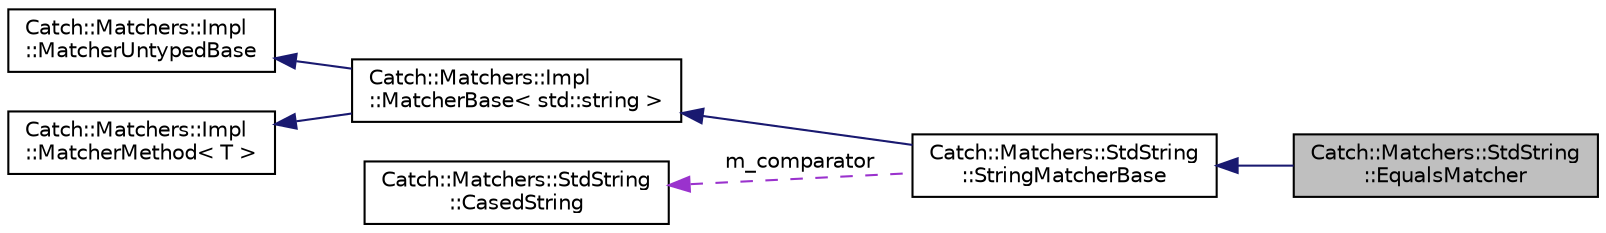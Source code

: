 digraph "Catch::Matchers::StdString::EqualsMatcher"
{
  edge [fontname="Helvetica",fontsize="10",labelfontname="Helvetica",labelfontsize="10"];
  node [fontname="Helvetica",fontsize="10",shape=record];
  rankdir="LR";
  Node5 [label="Catch::Matchers::StdString\l::EqualsMatcher",height=0.2,width=0.4,color="black", fillcolor="grey75", style="filled", fontcolor="black"];
  Node6 -> Node5 [dir="back",color="midnightblue",fontsize="10",style="solid"];
  Node6 [label="Catch::Matchers::StdString\l::StringMatcherBase",height=0.2,width=0.4,color="black", fillcolor="white", style="filled",URL="$structCatch_1_1Matchers_1_1StdString_1_1StringMatcherBase.html"];
  Node7 -> Node6 [dir="back",color="midnightblue",fontsize="10",style="solid"];
  Node7 [label="Catch::Matchers::Impl\l::MatcherBase\< std::string \>",height=0.2,width=0.4,color="black", fillcolor="white", style="filled",URL="$structCatch_1_1Matchers_1_1Impl_1_1MatcherBase.html"];
  Node8 -> Node7 [dir="back",color="midnightblue",fontsize="10",style="solid"];
  Node8 [label="Catch::Matchers::Impl\l::MatcherUntypedBase",height=0.2,width=0.4,color="black", fillcolor="white", style="filled",URL="$classCatch_1_1Matchers_1_1Impl_1_1MatcherUntypedBase.html"];
  Node9 -> Node7 [dir="back",color="midnightblue",fontsize="10",style="solid"];
  Node9 [label="Catch::Matchers::Impl\l::MatcherMethod\< T \>",height=0.2,width=0.4,color="black", fillcolor="white", style="filled",URL="$structCatch_1_1Matchers_1_1Impl_1_1MatcherMethod.html"];
  Node10 -> Node6 [dir="back",color="darkorchid3",fontsize="10",style="dashed",label=" m_comparator" ];
  Node10 [label="Catch::Matchers::StdString\l::CasedString",height=0.2,width=0.4,color="black", fillcolor="white", style="filled",URL="$structCatch_1_1Matchers_1_1StdString_1_1CasedString.html"];
}
